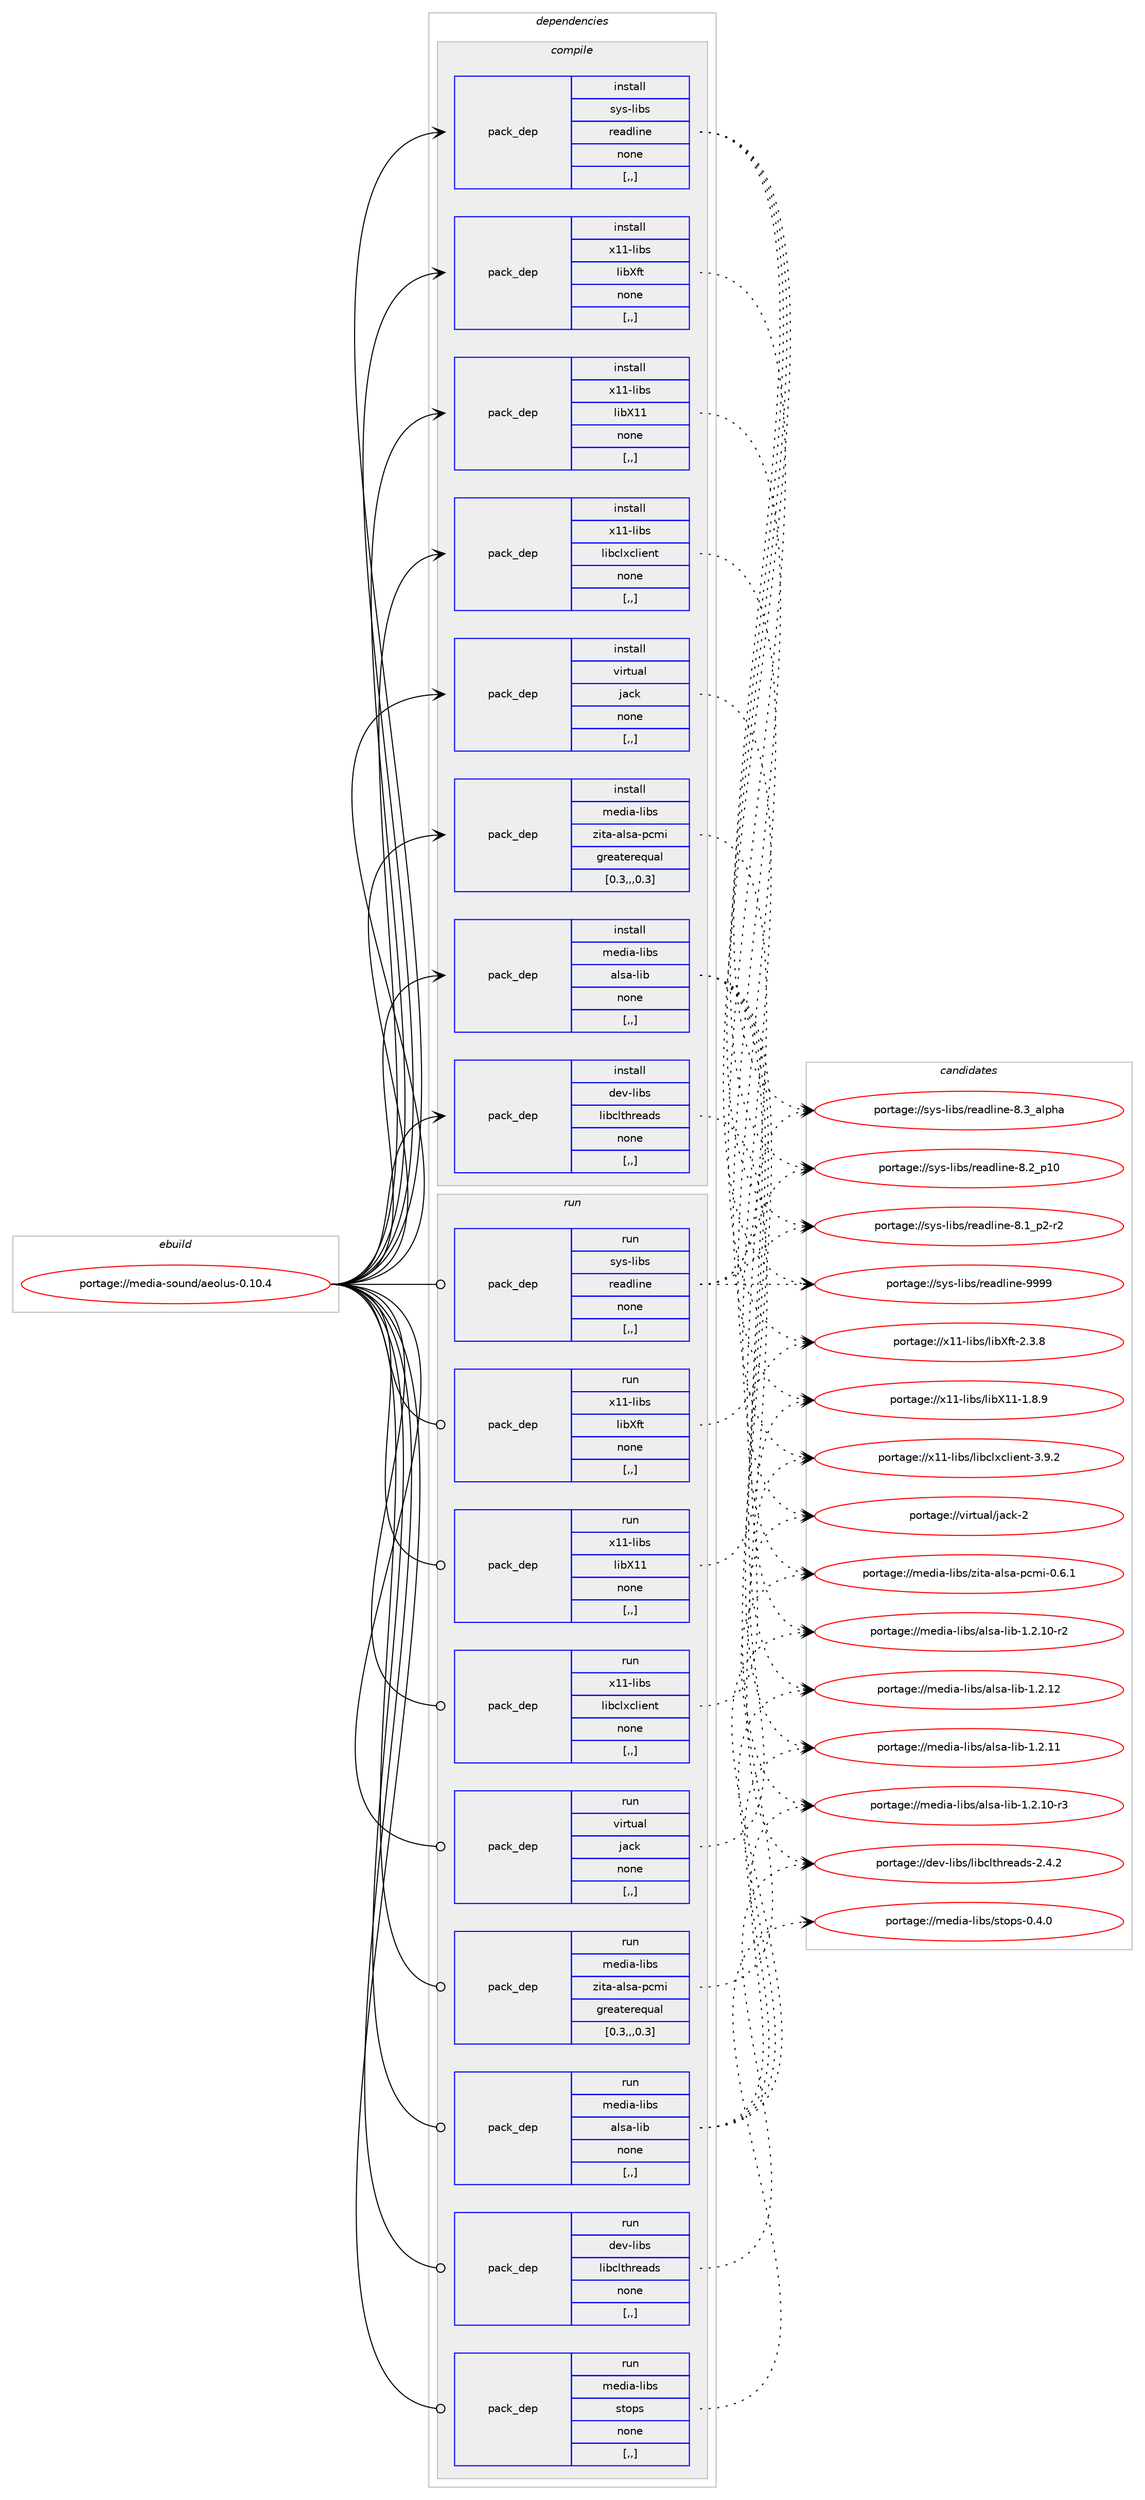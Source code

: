 digraph prolog {

# *************
# Graph options
# *************

newrank=true;
concentrate=true;
compound=true;
graph [rankdir=LR,fontname=Helvetica,fontsize=10,ranksep=1.5];#, ranksep=2.5, nodesep=0.2];
edge  [arrowhead=vee];
node  [fontname=Helvetica,fontsize=10];

# **********
# The ebuild
# **********

subgraph cluster_leftcol {
color=gray;
label=<<i>ebuild</i>>;
id [label="portage://media-sound/aeolus-0.10.4", color=red, width=4, href="../media-sound/aeolus-0.10.4.svg"];
}

# ****************
# The dependencies
# ****************

subgraph cluster_midcol {
color=gray;
label=<<i>dependencies</i>>;
subgraph cluster_compile {
fillcolor="#eeeeee";
style=filled;
label=<<i>compile</i>>;
subgraph pack229243 {
dependency310044 [label=<<TABLE BORDER="0" CELLBORDER="1" CELLSPACING="0" CELLPADDING="4" WIDTH="220"><TR><TD ROWSPAN="6" CELLPADDING="30">pack_dep</TD></TR><TR><TD WIDTH="110">install</TD></TR><TR><TD>dev-libs</TD></TR><TR><TD>libclthreads</TD></TR><TR><TD>none</TD></TR><TR><TD>[,,]</TD></TR></TABLE>>, shape=none, color=blue];
}
id:e -> dependency310044:w [weight=20,style="solid",arrowhead="vee"];
subgraph pack229244 {
dependency310045 [label=<<TABLE BORDER="0" CELLBORDER="1" CELLSPACING="0" CELLPADDING="4" WIDTH="220"><TR><TD ROWSPAN="6" CELLPADDING="30">pack_dep</TD></TR><TR><TD WIDTH="110">install</TD></TR><TR><TD>media-libs</TD></TR><TR><TD>alsa-lib</TD></TR><TR><TD>none</TD></TR><TR><TD>[,,]</TD></TR></TABLE>>, shape=none, color=blue];
}
id:e -> dependency310045:w [weight=20,style="solid",arrowhead="vee"];
subgraph pack229245 {
dependency310046 [label=<<TABLE BORDER="0" CELLBORDER="1" CELLSPACING="0" CELLPADDING="4" WIDTH="220"><TR><TD ROWSPAN="6" CELLPADDING="30">pack_dep</TD></TR><TR><TD WIDTH="110">install</TD></TR><TR><TD>media-libs</TD></TR><TR><TD>zita-alsa-pcmi</TD></TR><TR><TD>greaterequal</TD></TR><TR><TD>[0.3,,,0.3]</TD></TR></TABLE>>, shape=none, color=blue];
}
id:e -> dependency310046:w [weight=20,style="solid",arrowhead="vee"];
subgraph pack229246 {
dependency310047 [label=<<TABLE BORDER="0" CELLBORDER="1" CELLSPACING="0" CELLPADDING="4" WIDTH="220"><TR><TD ROWSPAN="6" CELLPADDING="30">pack_dep</TD></TR><TR><TD WIDTH="110">install</TD></TR><TR><TD>sys-libs</TD></TR><TR><TD>readline</TD></TR><TR><TD>none</TD></TR><TR><TD>[,,]</TD></TR></TABLE>>, shape=none, color=blue];
}
id:e -> dependency310047:w [weight=20,style="solid",arrowhead="vee"];
subgraph pack229247 {
dependency310048 [label=<<TABLE BORDER="0" CELLBORDER="1" CELLSPACING="0" CELLPADDING="4" WIDTH="220"><TR><TD ROWSPAN="6" CELLPADDING="30">pack_dep</TD></TR><TR><TD WIDTH="110">install</TD></TR><TR><TD>virtual</TD></TR><TR><TD>jack</TD></TR><TR><TD>none</TD></TR><TR><TD>[,,]</TD></TR></TABLE>>, shape=none, color=blue];
}
id:e -> dependency310048:w [weight=20,style="solid",arrowhead="vee"];
subgraph pack229248 {
dependency310049 [label=<<TABLE BORDER="0" CELLBORDER="1" CELLSPACING="0" CELLPADDING="4" WIDTH="220"><TR><TD ROWSPAN="6" CELLPADDING="30">pack_dep</TD></TR><TR><TD WIDTH="110">install</TD></TR><TR><TD>x11-libs</TD></TR><TR><TD>libX11</TD></TR><TR><TD>none</TD></TR><TR><TD>[,,]</TD></TR></TABLE>>, shape=none, color=blue];
}
id:e -> dependency310049:w [weight=20,style="solid",arrowhead="vee"];
subgraph pack229249 {
dependency310050 [label=<<TABLE BORDER="0" CELLBORDER="1" CELLSPACING="0" CELLPADDING="4" WIDTH="220"><TR><TD ROWSPAN="6" CELLPADDING="30">pack_dep</TD></TR><TR><TD WIDTH="110">install</TD></TR><TR><TD>x11-libs</TD></TR><TR><TD>libXft</TD></TR><TR><TD>none</TD></TR><TR><TD>[,,]</TD></TR></TABLE>>, shape=none, color=blue];
}
id:e -> dependency310050:w [weight=20,style="solid",arrowhead="vee"];
subgraph pack229250 {
dependency310051 [label=<<TABLE BORDER="0" CELLBORDER="1" CELLSPACING="0" CELLPADDING="4" WIDTH="220"><TR><TD ROWSPAN="6" CELLPADDING="30">pack_dep</TD></TR><TR><TD WIDTH="110">install</TD></TR><TR><TD>x11-libs</TD></TR><TR><TD>libclxclient</TD></TR><TR><TD>none</TD></TR><TR><TD>[,,]</TD></TR></TABLE>>, shape=none, color=blue];
}
id:e -> dependency310051:w [weight=20,style="solid",arrowhead="vee"];
}
subgraph cluster_compileandrun {
fillcolor="#eeeeee";
style=filled;
label=<<i>compile and run</i>>;
}
subgraph cluster_run {
fillcolor="#eeeeee";
style=filled;
label=<<i>run</i>>;
subgraph pack229251 {
dependency310052 [label=<<TABLE BORDER="0" CELLBORDER="1" CELLSPACING="0" CELLPADDING="4" WIDTH="220"><TR><TD ROWSPAN="6" CELLPADDING="30">pack_dep</TD></TR><TR><TD WIDTH="110">run</TD></TR><TR><TD>dev-libs</TD></TR><TR><TD>libclthreads</TD></TR><TR><TD>none</TD></TR><TR><TD>[,,]</TD></TR></TABLE>>, shape=none, color=blue];
}
id:e -> dependency310052:w [weight=20,style="solid",arrowhead="odot"];
subgraph pack229252 {
dependency310053 [label=<<TABLE BORDER="0" CELLBORDER="1" CELLSPACING="0" CELLPADDING="4" WIDTH="220"><TR><TD ROWSPAN="6" CELLPADDING="30">pack_dep</TD></TR><TR><TD WIDTH="110">run</TD></TR><TR><TD>media-libs</TD></TR><TR><TD>alsa-lib</TD></TR><TR><TD>none</TD></TR><TR><TD>[,,]</TD></TR></TABLE>>, shape=none, color=blue];
}
id:e -> dependency310053:w [weight=20,style="solid",arrowhead="odot"];
subgraph pack229253 {
dependency310054 [label=<<TABLE BORDER="0" CELLBORDER="1" CELLSPACING="0" CELLPADDING="4" WIDTH="220"><TR><TD ROWSPAN="6" CELLPADDING="30">pack_dep</TD></TR><TR><TD WIDTH="110">run</TD></TR><TR><TD>media-libs</TD></TR><TR><TD>stops</TD></TR><TR><TD>none</TD></TR><TR><TD>[,,]</TD></TR></TABLE>>, shape=none, color=blue];
}
id:e -> dependency310054:w [weight=20,style="solid",arrowhead="odot"];
subgraph pack229254 {
dependency310055 [label=<<TABLE BORDER="0" CELLBORDER="1" CELLSPACING="0" CELLPADDING="4" WIDTH="220"><TR><TD ROWSPAN="6" CELLPADDING="30">pack_dep</TD></TR><TR><TD WIDTH="110">run</TD></TR><TR><TD>media-libs</TD></TR><TR><TD>zita-alsa-pcmi</TD></TR><TR><TD>greaterequal</TD></TR><TR><TD>[0.3,,,0.3]</TD></TR></TABLE>>, shape=none, color=blue];
}
id:e -> dependency310055:w [weight=20,style="solid",arrowhead="odot"];
subgraph pack229255 {
dependency310056 [label=<<TABLE BORDER="0" CELLBORDER="1" CELLSPACING="0" CELLPADDING="4" WIDTH="220"><TR><TD ROWSPAN="6" CELLPADDING="30">pack_dep</TD></TR><TR><TD WIDTH="110">run</TD></TR><TR><TD>sys-libs</TD></TR><TR><TD>readline</TD></TR><TR><TD>none</TD></TR><TR><TD>[,,]</TD></TR></TABLE>>, shape=none, color=blue];
}
id:e -> dependency310056:w [weight=20,style="solid",arrowhead="odot"];
subgraph pack229256 {
dependency310057 [label=<<TABLE BORDER="0" CELLBORDER="1" CELLSPACING="0" CELLPADDING="4" WIDTH="220"><TR><TD ROWSPAN="6" CELLPADDING="30">pack_dep</TD></TR><TR><TD WIDTH="110">run</TD></TR><TR><TD>virtual</TD></TR><TR><TD>jack</TD></TR><TR><TD>none</TD></TR><TR><TD>[,,]</TD></TR></TABLE>>, shape=none, color=blue];
}
id:e -> dependency310057:w [weight=20,style="solid",arrowhead="odot"];
subgraph pack229257 {
dependency310058 [label=<<TABLE BORDER="0" CELLBORDER="1" CELLSPACING="0" CELLPADDING="4" WIDTH="220"><TR><TD ROWSPAN="6" CELLPADDING="30">pack_dep</TD></TR><TR><TD WIDTH="110">run</TD></TR><TR><TD>x11-libs</TD></TR><TR><TD>libX11</TD></TR><TR><TD>none</TD></TR><TR><TD>[,,]</TD></TR></TABLE>>, shape=none, color=blue];
}
id:e -> dependency310058:w [weight=20,style="solid",arrowhead="odot"];
subgraph pack229258 {
dependency310059 [label=<<TABLE BORDER="0" CELLBORDER="1" CELLSPACING="0" CELLPADDING="4" WIDTH="220"><TR><TD ROWSPAN="6" CELLPADDING="30">pack_dep</TD></TR><TR><TD WIDTH="110">run</TD></TR><TR><TD>x11-libs</TD></TR><TR><TD>libXft</TD></TR><TR><TD>none</TD></TR><TR><TD>[,,]</TD></TR></TABLE>>, shape=none, color=blue];
}
id:e -> dependency310059:w [weight=20,style="solid",arrowhead="odot"];
subgraph pack229259 {
dependency310060 [label=<<TABLE BORDER="0" CELLBORDER="1" CELLSPACING="0" CELLPADDING="4" WIDTH="220"><TR><TD ROWSPAN="6" CELLPADDING="30">pack_dep</TD></TR><TR><TD WIDTH="110">run</TD></TR><TR><TD>x11-libs</TD></TR><TR><TD>libclxclient</TD></TR><TR><TD>none</TD></TR><TR><TD>[,,]</TD></TR></TABLE>>, shape=none, color=blue];
}
id:e -> dependency310060:w [weight=20,style="solid",arrowhead="odot"];
}
}

# **************
# The candidates
# **************

subgraph cluster_choices {
rank=same;
color=gray;
label=<<i>candidates</i>>;

subgraph choice229243 {
color=black;
nodesep=1;
choice100101118451081059811547108105989910811610411410197100115455046524650 [label="portage://dev-libs/libclthreads-2.4.2", color=red, width=4,href="../dev-libs/libclthreads-2.4.2.svg"];
dependency310044:e -> choice100101118451081059811547108105989910811610411410197100115455046524650:w [style=dotted,weight="100"];
}
subgraph choice229244 {
color=black;
nodesep=1;
choice109101100105974510810598115479710811597451081059845494650464950 [label="portage://media-libs/alsa-lib-1.2.12", color=red, width=4,href="../media-libs/alsa-lib-1.2.12.svg"];
choice109101100105974510810598115479710811597451081059845494650464949 [label="portage://media-libs/alsa-lib-1.2.11", color=red, width=4,href="../media-libs/alsa-lib-1.2.11.svg"];
choice1091011001059745108105981154797108115974510810598454946504649484511451 [label="portage://media-libs/alsa-lib-1.2.10-r3", color=red, width=4,href="../media-libs/alsa-lib-1.2.10-r3.svg"];
choice1091011001059745108105981154797108115974510810598454946504649484511450 [label="portage://media-libs/alsa-lib-1.2.10-r2", color=red, width=4,href="../media-libs/alsa-lib-1.2.10-r2.svg"];
dependency310045:e -> choice109101100105974510810598115479710811597451081059845494650464950:w [style=dotted,weight="100"];
dependency310045:e -> choice109101100105974510810598115479710811597451081059845494650464949:w [style=dotted,weight="100"];
dependency310045:e -> choice1091011001059745108105981154797108115974510810598454946504649484511451:w [style=dotted,weight="100"];
dependency310045:e -> choice1091011001059745108105981154797108115974510810598454946504649484511450:w [style=dotted,weight="100"];
}
subgraph choice229245 {
color=black;
nodesep=1;
choice10910110010597451081059811547122105116974597108115974511299109105454846544649 [label="portage://media-libs/zita-alsa-pcmi-0.6.1", color=red, width=4,href="../media-libs/zita-alsa-pcmi-0.6.1.svg"];
dependency310046:e -> choice10910110010597451081059811547122105116974597108115974511299109105454846544649:w [style=dotted,weight="100"];
}
subgraph choice229246 {
color=black;
nodesep=1;
choice115121115451081059811547114101971001081051101014557575757 [label="portage://sys-libs/readline-9999", color=red, width=4,href="../sys-libs/readline-9999.svg"];
choice1151211154510810598115471141019710010810511010145564651959710811210497 [label="portage://sys-libs/readline-8.3_alpha", color=red, width=4,href="../sys-libs/readline-8.3_alpha.svg"];
choice1151211154510810598115471141019710010810511010145564650951124948 [label="portage://sys-libs/readline-8.2_p10", color=red, width=4,href="../sys-libs/readline-8.2_p10.svg"];
choice115121115451081059811547114101971001081051101014556464995112504511450 [label="portage://sys-libs/readline-8.1_p2-r2", color=red, width=4,href="../sys-libs/readline-8.1_p2-r2.svg"];
dependency310047:e -> choice115121115451081059811547114101971001081051101014557575757:w [style=dotted,weight="100"];
dependency310047:e -> choice1151211154510810598115471141019710010810511010145564651959710811210497:w [style=dotted,weight="100"];
dependency310047:e -> choice1151211154510810598115471141019710010810511010145564650951124948:w [style=dotted,weight="100"];
dependency310047:e -> choice115121115451081059811547114101971001081051101014556464995112504511450:w [style=dotted,weight="100"];
}
subgraph choice229247 {
color=black;
nodesep=1;
choice118105114116117971084710697991074550 [label="portage://virtual/jack-2", color=red, width=4,href="../virtual/jack-2.svg"];
dependency310048:e -> choice118105114116117971084710697991074550:w [style=dotted,weight="100"];
}
subgraph choice229248 {
color=black;
nodesep=1;
choice120494945108105981154710810598884949454946564657 [label="portage://x11-libs/libX11-1.8.9", color=red, width=4,href="../x11-libs/libX11-1.8.9.svg"];
dependency310049:e -> choice120494945108105981154710810598884949454946564657:w [style=dotted,weight="100"];
}
subgraph choice229249 {
color=black;
nodesep=1;
choice12049494510810598115471081059888102116455046514656 [label="portage://x11-libs/libXft-2.3.8", color=red, width=4,href="../x11-libs/libXft-2.3.8.svg"];
dependency310050:e -> choice12049494510810598115471081059888102116455046514656:w [style=dotted,weight="100"];
}
subgraph choice229250 {
color=black;
nodesep=1;
choice1204949451081059811547108105989910812099108105101110116455146574650 [label="portage://x11-libs/libclxclient-3.9.2", color=red, width=4,href="../x11-libs/libclxclient-3.9.2.svg"];
dependency310051:e -> choice1204949451081059811547108105989910812099108105101110116455146574650:w [style=dotted,weight="100"];
}
subgraph choice229251 {
color=black;
nodesep=1;
choice100101118451081059811547108105989910811610411410197100115455046524650 [label="portage://dev-libs/libclthreads-2.4.2", color=red, width=4,href="../dev-libs/libclthreads-2.4.2.svg"];
dependency310052:e -> choice100101118451081059811547108105989910811610411410197100115455046524650:w [style=dotted,weight="100"];
}
subgraph choice229252 {
color=black;
nodesep=1;
choice109101100105974510810598115479710811597451081059845494650464950 [label="portage://media-libs/alsa-lib-1.2.12", color=red, width=4,href="../media-libs/alsa-lib-1.2.12.svg"];
choice109101100105974510810598115479710811597451081059845494650464949 [label="portage://media-libs/alsa-lib-1.2.11", color=red, width=4,href="../media-libs/alsa-lib-1.2.11.svg"];
choice1091011001059745108105981154797108115974510810598454946504649484511451 [label="portage://media-libs/alsa-lib-1.2.10-r3", color=red, width=4,href="../media-libs/alsa-lib-1.2.10-r3.svg"];
choice1091011001059745108105981154797108115974510810598454946504649484511450 [label="portage://media-libs/alsa-lib-1.2.10-r2", color=red, width=4,href="../media-libs/alsa-lib-1.2.10-r2.svg"];
dependency310053:e -> choice109101100105974510810598115479710811597451081059845494650464950:w [style=dotted,weight="100"];
dependency310053:e -> choice109101100105974510810598115479710811597451081059845494650464949:w [style=dotted,weight="100"];
dependency310053:e -> choice1091011001059745108105981154797108115974510810598454946504649484511451:w [style=dotted,weight="100"];
dependency310053:e -> choice1091011001059745108105981154797108115974510810598454946504649484511450:w [style=dotted,weight="100"];
}
subgraph choice229253 {
color=black;
nodesep=1;
choice10910110010597451081059811547115116111112115454846524648 [label="portage://media-libs/stops-0.4.0", color=red, width=4,href="../media-libs/stops-0.4.0.svg"];
dependency310054:e -> choice10910110010597451081059811547115116111112115454846524648:w [style=dotted,weight="100"];
}
subgraph choice229254 {
color=black;
nodesep=1;
choice10910110010597451081059811547122105116974597108115974511299109105454846544649 [label="portage://media-libs/zita-alsa-pcmi-0.6.1", color=red, width=4,href="../media-libs/zita-alsa-pcmi-0.6.1.svg"];
dependency310055:e -> choice10910110010597451081059811547122105116974597108115974511299109105454846544649:w [style=dotted,weight="100"];
}
subgraph choice229255 {
color=black;
nodesep=1;
choice115121115451081059811547114101971001081051101014557575757 [label="portage://sys-libs/readline-9999", color=red, width=4,href="../sys-libs/readline-9999.svg"];
choice1151211154510810598115471141019710010810511010145564651959710811210497 [label="portage://sys-libs/readline-8.3_alpha", color=red, width=4,href="../sys-libs/readline-8.3_alpha.svg"];
choice1151211154510810598115471141019710010810511010145564650951124948 [label="portage://sys-libs/readline-8.2_p10", color=red, width=4,href="../sys-libs/readline-8.2_p10.svg"];
choice115121115451081059811547114101971001081051101014556464995112504511450 [label="portage://sys-libs/readline-8.1_p2-r2", color=red, width=4,href="../sys-libs/readline-8.1_p2-r2.svg"];
dependency310056:e -> choice115121115451081059811547114101971001081051101014557575757:w [style=dotted,weight="100"];
dependency310056:e -> choice1151211154510810598115471141019710010810511010145564651959710811210497:w [style=dotted,weight="100"];
dependency310056:e -> choice1151211154510810598115471141019710010810511010145564650951124948:w [style=dotted,weight="100"];
dependency310056:e -> choice115121115451081059811547114101971001081051101014556464995112504511450:w [style=dotted,weight="100"];
}
subgraph choice229256 {
color=black;
nodesep=1;
choice118105114116117971084710697991074550 [label="portage://virtual/jack-2", color=red, width=4,href="../virtual/jack-2.svg"];
dependency310057:e -> choice118105114116117971084710697991074550:w [style=dotted,weight="100"];
}
subgraph choice229257 {
color=black;
nodesep=1;
choice120494945108105981154710810598884949454946564657 [label="portage://x11-libs/libX11-1.8.9", color=red, width=4,href="../x11-libs/libX11-1.8.9.svg"];
dependency310058:e -> choice120494945108105981154710810598884949454946564657:w [style=dotted,weight="100"];
}
subgraph choice229258 {
color=black;
nodesep=1;
choice12049494510810598115471081059888102116455046514656 [label="portage://x11-libs/libXft-2.3.8", color=red, width=4,href="../x11-libs/libXft-2.3.8.svg"];
dependency310059:e -> choice12049494510810598115471081059888102116455046514656:w [style=dotted,weight="100"];
}
subgraph choice229259 {
color=black;
nodesep=1;
choice1204949451081059811547108105989910812099108105101110116455146574650 [label="portage://x11-libs/libclxclient-3.9.2", color=red, width=4,href="../x11-libs/libclxclient-3.9.2.svg"];
dependency310060:e -> choice1204949451081059811547108105989910812099108105101110116455146574650:w [style=dotted,weight="100"];
}
}

}
